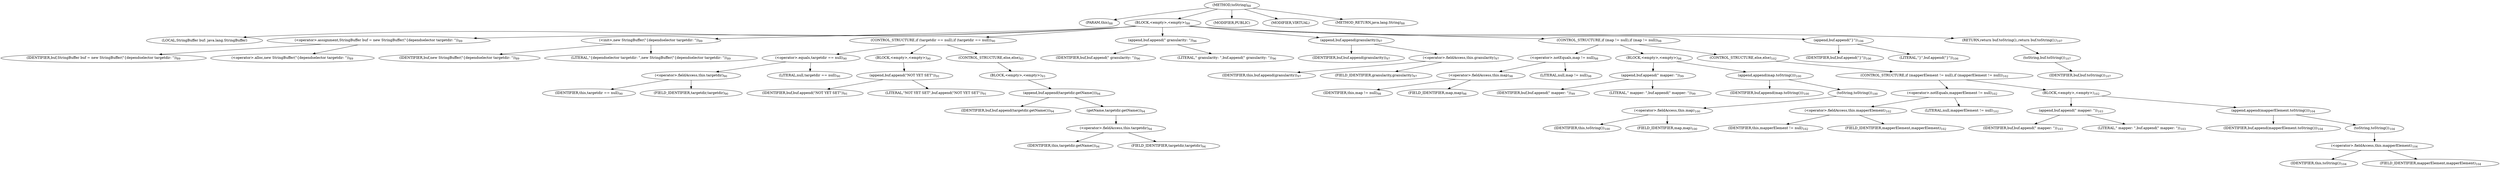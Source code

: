 digraph "toString" {  
"68" [label = <(METHOD,toString)<SUB>88</SUB>> ]
"69" [label = <(PARAM,this)<SUB>88</SUB>> ]
"70" [label = <(BLOCK,&lt;empty&gt;,&lt;empty&gt;)<SUB>88</SUB>> ]
"4" [label = <(LOCAL,StringBuffer buf: java.lang.StringBuffer)> ]
"71" [label = <(&lt;operator&gt;.assignment,StringBuffer buf = new StringBuffer(&quot;{dependselector targetdir: &quot;))<SUB>89</SUB>> ]
"72" [label = <(IDENTIFIER,buf,StringBuffer buf = new StringBuffer(&quot;{dependselector targetdir: &quot;))<SUB>89</SUB>> ]
"73" [label = <(&lt;operator&gt;.alloc,new StringBuffer(&quot;{dependselector targetdir: &quot;))<SUB>89</SUB>> ]
"74" [label = <(&lt;init&gt;,new StringBuffer(&quot;{dependselector targetdir: &quot;))<SUB>89</SUB>> ]
"3" [label = <(IDENTIFIER,buf,new StringBuffer(&quot;{dependselector targetdir: &quot;))<SUB>89</SUB>> ]
"75" [label = <(LITERAL,&quot;{dependselector targetdir: &quot;,new StringBuffer(&quot;{dependselector targetdir: &quot;))<SUB>89</SUB>> ]
"76" [label = <(CONTROL_STRUCTURE,if (targetdir == null),if (targetdir == null))<SUB>90</SUB>> ]
"77" [label = <(&lt;operator&gt;.equals,targetdir == null)<SUB>90</SUB>> ]
"78" [label = <(&lt;operator&gt;.fieldAccess,this.targetdir)<SUB>90</SUB>> ]
"79" [label = <(IDENTIFIER,this,targetdir == null)<SUB>90</SUB>> ]
"80" [label = <(FIELD_IDENTIFIER,targetdir,targetdir)<SUB>90</SUB>> ]
"81" [label = <(LITERAL,null,targetdir == null)<SUB>90</SUB>> ]
"82" [label = <(BLOCK,&lt;empty&gt;,&lt;empty&gt;)<SUB>90</SUB>> ]
"83" [label = <(append,buf.append(&quot;NOT YET SET&quot;))<SUB>91</SUB>> ]
"84" [label = <(IDENTIFIER,buf,buf.append(&quot;NOT YET SET&quot;))<SUB>91</SUB>> ]
"85" [label = <(LITERAL,&quot;NOT YET SET&quot;,buf.append(&quot;NOT YET SET&quot;))<SUB>91</SUB>> ]
"86" [label = <(CONTROL_STRUCTURE,else,else)<SUB>93</SUB>> ]
"87" [label = <(BLOCK,&lt;empty&gt;,&lt;empty&gt;)<SUB>93</SUB>> ]
"88" [label = <(append,buf.append(targetdir.getName()))<SUB>94</SUB>> ]
"89" [label = <(IDENTIFIER,buf,buf.append(targetdir.getName()))<SUB>94</SUB>> ]
"90" [label = <(getName,targetdir.getName())<SUB>94</SUB>> ]
"91" [label = <(&lt;operator&gt;.fieldAccess,this.targetdir)<SUB>94</SUB>> ]
"92" [label = <(IDENTIFIER,this,targetdir.getName())<SUB>94</SUB>> ]
"93" [label = <(FIELD_IDENTIFIER,targetdir,targetdir)<SUB>94</SUB>> ]
"94" [label = <(append,buf.append(&quot; granularity: &quot;))<SUB>96</SUB>> ]
"95" [label = <(IDENTIFIER,buf,buf.append(&quot; granularity: &quot;))<SUB>96</SUB>> ]
"96" [label = <(LITERAL,&quot; granularity: &quot;,buf.append(&quot; granularity: &quot;))<SUB>96</SUB>> ]
"97" [label = <(append,buf.append(granularity))<SUB>97</SUB>> ]
"98" [label = <(IDENTIFIER,buf,buf.append(granularity))<SUB>97</SUB>> ]
"99" [label = <(&lt;operator&gt;.fieldAccess,this.granularity)<SUB>97</SUB>> ]
"100" [label = <(IDENTIFIER,this,buf.append(granularity))<SUB>97</SUB>> ]
"101" [label = <(FIELD_IDENTIFIER,granularity,granularity)<SUB>97</SUB>> ]
"102" [label = <(CONTROL_STRUCTURE,if (map != null),if (map != null))<SUB>98</SUB>> ]
"103" [label = <(&lt;operator&gt;.notEquals,map != null)<SUB>98</SUB>> ]
"104" [label = <(&lt;operator&gt;.fieldAccess,this.map)<SUB>98</SUB>> ]
"105" [label = <(IDENTIFIER,this,map != null)<SUB>98</SUB>> ]
"106" [label = <(FIELD_IDENTIFIER,map,map)<SUB>98</SUB>> ]
"107" [label = <(LITERAL,null,map != null)<SUB>98</SUB>> ]
"108" [label = <(BLOCK,&lt;empty&gt;,&lt;empty&gt;)<SUB>98</SUB>> ]
"109" [label = <(append,buf.append(&quot; mapper: &quot;))<SUB>99</SUB>> ]
"110" [label = <(IDENTIFIER,buf,buf.append(&quot; mapper: &quot;))<SUB>99</SUB>> ]
"111" [label = <(LITERAL,&quot; mapper: &quot;,buf.append(&quot; mapper: &quot;))<SUB>99</SUB>> ]
"112" [label = <(append,append(map.toString()))<SUB>100</SUB>> ]
"113" [label = <(IDENTIFIER,buf,append(map.toString()))<SUB>100</SUB>> ]
"114" [label = <(toString,toString())<SUB>100</SUB>> ]
"115" [label = <(&lt;operator&gt;.fieldAccess,this.map)<SUB>100</SUB>> ]
"116" [label = <(IDENTIFIER,this,toString())<SUB>100</SUB>> ]
"117" [label = <(FIELD_IDENTIFIER,map,map)<SUB>100</SUB>> ]
"118" [label = <(CONTROL_STRUCTURE,else,else)<SUB>102</SUB>> ]
"119" [label = <(CONTROL_STRUCTURE,if (mapperElement != null),if (mapperElement != null))<SUB>102</SUB>> ]
"120" [label = <(&lt;operator&gt;.notEquals,mapperElement != null)<SUB>102</SUB>> ]
"121" [label = <(&lt;operator&gt;.fieldAccess,this.mapperElement)<SUB>102</SUB>> ]
"122" [label = <(IDENTIFIER,this,mapperElement != null)<SUB>102</SUB>> ]
"123" [label = <(FIELD_IDENTIFIER,mapperElement,mapperElement)<SUB>102</SUB>> ]
"124" [label = <(LITERAL,null,mapperElement != null)<SUB>102</SUB>> ]
"125" [label = <(BLOCK,&lt;empty&gt;,&lt;empty&gt;)<SUB>102</SUB>> ]
"126" [label = <(append,buf.append(&quot; mapper: &quot;))<SUB>103</SUB>> ]
"127" [label = <(IDENTIFIER,buf,buf.append(&quot; mapper: &quot;))<SUB>103</SUB>> ]
"128" [label = <(LITERAL,&quot; mapper: &quot;,buf.append(&quot; mapper: &quot;))<SUB>103</SUB>> ]
"129" [label = <(append,append(mapperElement.toString()))<SUB>104</SUB>> ]
"130" [label = <(IDENTIFIER,buf,append(mapperElement.toString()))<SUB>104</SUB>> ]
"131" [label = <(toString,toString())<SUB>104</SUB>> ]
"132" [label = <(&lt;operator&gt;.fieldAccess,this.mapperElement)<SUB>104</SUB>> ]
"133" [label = <(IDENTIFIER,this,toString())<SUB>104</SUB>> ]
"134" [label = <(FIELD_IDENTIFIER,mapperElement,mapperElement)<SUB>104</SUB>> ]
"135" [label = <(append,buf.append(&quot;}&quot;))<SUB>106</SUB>> ]
"136" [label = <(IDENTIFIER,buf,buf.append(&quot;}&quot;))<SUB>106</SUB>> ]
"137" [label = <(LITERAL,&quot;}&quot;,buf.append(&quot;}&quot;))<SUB>106</SUB>> ]
"138" [label = <(RETURN,return buf.toString();,return buf.toString();)<SUB>107</SUB>> ]
"139" [label = <(toString,buf.toString())<SUB>107</SUB>> ]
"140" [label = <(IDENTIFIER,buf,buf.toString())<SUB>107</SUB>> ]
"141" [label = <(MODIFIER,PUBLIC)> ]
"142" [label = <(MODIFIER,VIRTUAL)> ]
"143" [label = <(METHOD_RETURN,java.lang.String)<SUB>88</SUB>> ]
  "68" -> "69" 
  "68" -> "70" 
  "68" -> "141" 
  "68" -> "142" 
  "68" -> "143" 
  "70" -> "4" 
  "70" -> "71" 
  "70" -> "74" 
  "70" -> "76" 
  "70" -> "94" 
  "70" -> "97" 
  "70" -> "102" 
  "70" -> "135" 
  "70" -> "138" 
  "71" -> "72" 
  "71" -> "73" 
  "74" -> "3" 
  "74" -> "75" 
  "76" -> "77" 
  "76" -> "82" 
  "76" -> "86" 
  "77" -> "78" 
  "77" -> "81" 
  "78" -> "79" 
  "78" -> "80" 
  "82" -> "83" 
  "83" -> "84" 
  "83" -> "85" 
  "86" -> "87" 
  "87" -> "88" 
  "88" -> "89" 
  "88" -> "90" 
  "90" -> "91" 
  "91" -> "92" 
  "91" -> "93" 
  "94" -> "95" 
  "94" -> "96" 
  "97" -> "98" 
  "97" -> "99" 
  "99" -> "100" 
  "99" -> "101" 
  "102" -> "103" 
  "102" -> "108" 
  "102" -> "118" 
  "103" -> "104" 
  "103" -> "107" 
  "104" -> "105" 
  "104" -> "106" 
  "108" -> "109" 
  "108" -> "112" 
  "109" -> "110" 
  "109" -> "111" 
  "112" -> "113" 
  "112" -> "114" 
  "114" -> "115" 
  "115" -> "116" 
  "115" -> "117" 
  "118" -> "119" 
  "119" -> "120" 
  "119" -> "125" 
  "120" -> "121" 
  "120" -> "124" 
  "121" -> "122" 
  "121" -> "123" 
  "125" -> "126" 
  "125" -> "129" 
  "126" -> "127" 
  "126" -> "128" 
  "129" -> "130" 
  "129" -> "131" 
  "131" -> "132" 
  "132" -> "133" 
  "132" -> "134" 
  "135" -> "136" 
  "135" -> "137" 
  "138" -> "139" 
  "139" -> "140" 
}
